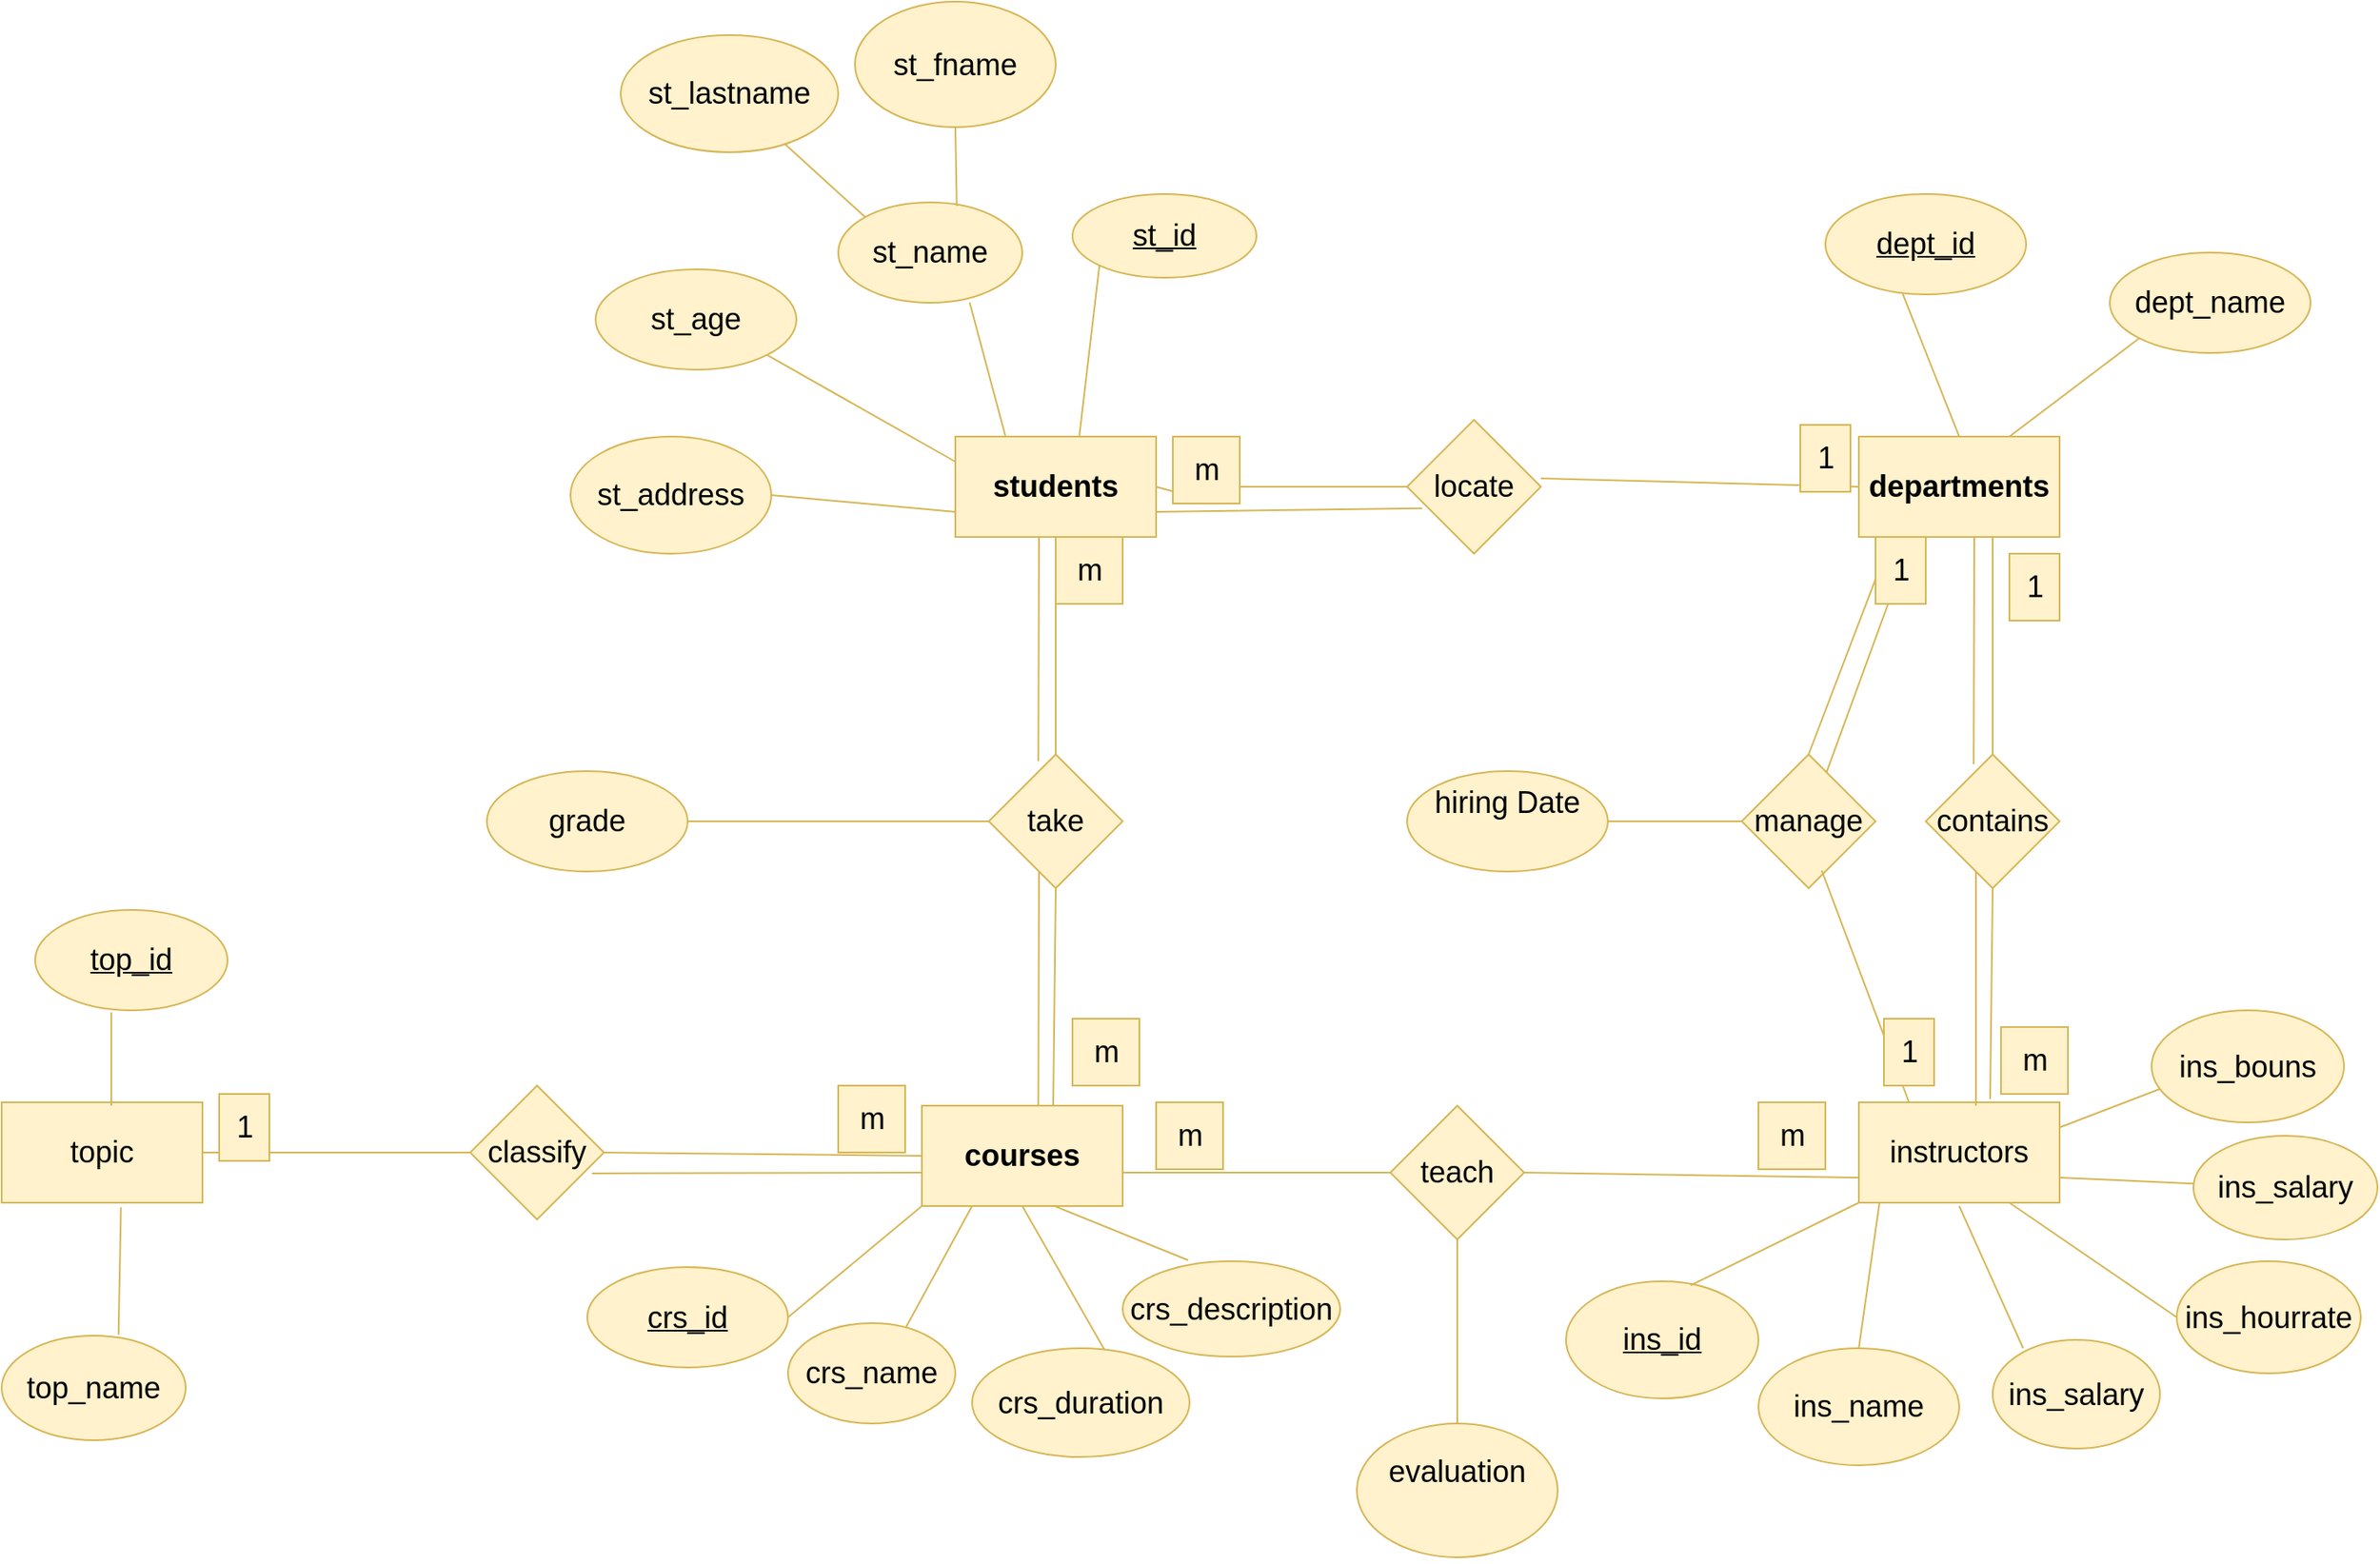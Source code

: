 <mxfile version="21.6.6" type="device">
  <diagram name="Page-1" id="f0Zp_-EydIwDWi3Y2i1f">
    <mxGraphModel dx="2290" dy="1889" grid="1" gridSize="10" guides="1" tooltips="1" connect="1" arrows="1" fold="1" page="1" pageScale="1" pageWidth="850" pageHeight="1100" math="0" shadow="0">
      <root>
        <mxCell id="0" />
        <mxCell id="1" parent="0" />
        <mxCell id="eWxijm7cbxG42qx3YV4Q-1" value="&lt;font style=&quot;font-size: 18px;&quot;&gt;&lt;b style=&quot;font-size: 18px;&quot;&gt;students&lt;/b&gt;&lt;/font&gt;" style="rounded=0;whiteSpace=wrap;html=1;fontSize=18;fillColor=#fff2cc;strokeColor=#d6b656;" vertex="1" parent="1">
          <mxGeometry x="60" y="120" width="120" height="60" as="geometry" />
        </mxCell>
        <mxCell id="eWxijm7cbxG42qx3YV4Q-2" value="&lt;font style=&quot;font-size: 18px;&quot;&gt;&lt;b style=&quot;font-size: 18px;&quot;&gt;departments&lt;/b&gt;&lt;/font&gt;" style="rounded=0;whiteSpace=wrap;html=1;fontSize=18;fillColor=#fff2cc;strokeColor=#d6b656;" vertex="1" parent="1">
          <mxGeometry x="600" y="120" width="120" height="60" as="geometry" />
        </mxCell>
        <mxCell id="eWxijm7cbxG42qx3YV4Q-3" value="st_address" style="ellipse;whiteSpace=wrap;html=1;fontSize=18;fillColor=#fff2cc;strokeColor=#d6b656;" vertex="1" parent="1">
          <mxGeometry x="-170" y="120" width="120" height="70" as="geometry" />
        </mxCell>
        <mxCell id="eWxijm7cbxG42qx3YV4Q-4" value="st_age" style="ellipse;whiteSpace=wrap;html=1;fontSize=18;fillColor=#fff2cc;strokeColor=#d6b656;" vertex="1" parent="1">
          <mxGeometry x="-155" y="20" width="120" height="60" as="geometry" />
        </mxCell>
        <mxCell id="eWxijm7cbxG42qx3YV4Q-5" value="st_fname" style="ellipse;whiteSpace=wrap;html=1;fontSize=18;fillColor=#fff2cc;strokeColor=#d6b656;" vertex="1" parent="1">
          <mxGeometry y="-140" width="120" height="75" as="geometry" />
        </mxCell>
        <mxCell id="eWxijm7cbxG42qx3YV4Q-6" value="st_lastname" style="ellipse;whiteSpace=wrap;html=1;fontSize=18;fillColor=#fff2cc;strokeColor=#d6b656;" vertex="1" parent="1">
          <mxGeometry x="-140" y="-120" width="130" height="70" as="geometry" />
        </mxCell>
        <mxCell id="eWxijm7cbxG42qx3YV4Q-7" value="st_name" style="ellipse;whiteSpace=wrap;html=1;fontSize=18;fillColor=#fff2cc;strokeColor=#d6b656;" vertex="1" parent="1">
          <mxGeometry x="-10" y="-20" width="110" height="60" as="geometry" />
        </mxCell>
        <mxCell id="eWxijm7cbxG42qx3YV4Q-8" value="&lt;u style=&quot;font-size: 18px;&quot;&gt;st_id&lt;/u&gt;" style="ellipse;whiteSpace=wrap;html=1;fontSize=18;fillColor=#fff2cc;strokeColor=#d6b656;" vertex="1" parent="1">
          <mxGeometry x="130" y="-25" width="110" height="50" as="geometry" />
        </mxCell>
        <mxCell id="eWxijm7cbxG42qx3YV4Q-9" value="" style="endArrow=none;html=1;rounded=0;exitX=1;exitY=0.5;exitDx=0;exitDy=0;entryX=0;entryY=0.75;entryDx=0;entryDy=0;fontSize=18;fillColor=#fff2cc;strokeColor=#d6b656;" edge="1" parent="1" source="eWxijm7cbxG42qx3YV4Q-3" target="eWxijm7cbxG42qx3YV4Q-1">
          <mxGeometry width="50" height="50" relative="1" as="geometry">
            <mxPoint x="10" y="190" as="sourcePoint" />
            <mxPoint x="60" y="140" as="targetPoint" />
          </mxGeometry>
        </mxCell>
        <mxCell id="eWxijm7cbxG42qx3YV4Q-10" value="" style="endArrow=none;html=1;rounded=0;exitX=1;exitY=1;exitDx=0;exitDy=0;entryX=0;entryY=0.25;entryDx=0;entryDy=0;fontSize=18;fillColor=#fff2cc;strokeColor=#d6b656;" edge="1" parent="1" source="eWxijm7cbxG42qx3YV4Q-4" target="eWxijm7cbxG42qx3YV4Q-1">
          <mxGeometry width="50" height="50" relative="1" as="geometry">
            <mxPoint x="-10" y="195" as="sourcePoint" />
            <mxPoint x="70" y="175" as="targetPoint" />
          </mxGeometry>
        </mxCell>
        <mxCell id="eWxijm7cbxG42qx3YV4Q-11" value="" style="endArrow=none;html=1;rounded=0;entryX=0;entryY=0;entryDx=0;entryDy=0;fontSize=18;fillColor=#fff2cc;strokeColor=#d6b656;" edge="1" parent="1" source="eWxijm7cbxG42qx3YV4Q-6" target="eWxijm7cbxG42qx3YV4Q-7">
          <mxGeometry width="50" height="50" relative="1" as="geometry">
            <mxPoint y="205" as="sourcePoint" />
            <mxPoint x="6" y="29" as="targetPoint" />
          </mxGeometry>
        </mxCell>
        <mxCell id="eWxijm7cbxG42qx3YV4Q-12" value="" style="endArrow=none;html=1;rounded=0;entryX=0.5;entryY=1;entryDx=0;entryDy=0;exitX=0.644;exitY=0.035;exitDx=0;exitDy=0;exitPerimeter=0;fontSize=18;fillColor=#fff2cc;strokeColor=#d6b656;" edge="1" parent="1" source="eWxijm7cbxG42qx3YV4Q-7" target="eWxijm7cbxG42qx3YV4Q-5">
          <mxGeometry width="50" height="50" relative="1" as="geometry">
            <mxPoint x="60" y="40" as="sourcePoint" />
            <mxPoint x="110" y="-10" as="targetPoint" />
          </mxGeometry>
        </mxCell>
        <mxCell id="eWxijm7cbxG42qx3YV4Q-13" value="" style="endArrow=none;html=1;rounded=0;exitX=0.25;exitY=0;exitDx=0;exitDy=0;entryX=0.714;entryY=0.995;entryDx=0;entryDy=0;entryPerimeter=0;fontSize=18;fillColor=#fff2cc;strokeColor=#d6b656;" edge="1" parent="1" source="eWxijm7cbxG42qx3YV4Q-1" target="eWxijm7cbxG42qx3YV4Q-7">
          <mxGeometry width="50" height="50" relative="1" as="geometry">
            <mxPoint x="20" y="130" as="sourcePoint" />
            <mxPoint x="70" y="80" as="targetPoint" />
          </mxGeometry>
        </mxCell>
        <mxCell id="eWxijm7cbxG42qx3YV4Q-14" value="" style="endArrow=none;html=1;rounded=0;exitX=0.617;exitY=0.004;exitDx=0;exitDy=0;exitPerimeter=0;entryX=0;entryY=1;entryDx=0;entryDy=0;fontSize=18;fillColor=#fff2cc;strokeColor=#d6b656;" edge="1" parent="1" source="eWxijm7cbxG42qx3YV4Q-1" target="eWxijm7cbxG42qx3YV4Q-8">
          <mxGeometry width="50" height="50" relative="1" as="geometry">
            <mxPoint x="140" y="110" as="sourcePoint" />
            <mxPoint x="190" y="60" as="targetPoint" />
          </mxGeometry>
        </mxCell>
        <mxCell id="eWxijm7cbxG42qx3YV4Q-15" value="&lt;u style=&quot;font-size: 18px;&quot;&gt;dept_id&lt;/u&gt;" style="ellipse;whiteSpace=wrap;html=1;fontSize=18;fillColor=#fff2cc;strokeColor=#d6b656;" vertex="1" parent="1">
          <mxGeometry x="580" y="-25" width="120" height="60" as="geometry" />
        </mxCell>
        <mxCell id="eWxijm7cbxG42qx3YV4Q-16" value="dept_name" style="ellipse;whiteSpace=wrap;html=1;fontSize=18;fillColor=#fff2cc;strokeColor=#d6b656;" vertex="1" parent="1">
          <mxGeometry x="750" y="10" width="120" height="60" as="geometry" />
        </mxCell>
        <mxCell id="eWxijm7cbxG42qx3YV4Q-17" value="" style="endArrow=none;html=1;rounded=0;exitX=0.5;exitY=0;exitDx=0;exitDy=0;entryX=0.385;entryY=0.992;entryDx=0;entryDy=0;entryPerimeter=0;fontSize=18;fillColor=#fff2cc;strokeColor=#d6b656;" edge="1" parent="1" source="eWxijm7cbxG42qx3YV4Q-2" target="eWxijm7cbxG42qx3YV4Q-15">
          <mxGeometry width="50" height="50" relative="1" as="geometry">
            <mxPoint x="570" y="80" as="sourcePoint" />
            <mxPoint x="620" y="30" as="targetPoint" />
          </mxGeometry>
        </mxCell>
        <mxCell id="eWxijm7cbxG42qx3YV4Q-18" value="" style="endArrow=none;html=1;rounded=0;entryX=0;entryY=1;entryDx=0;entryDy=0;exitX=0.75;exitY=0;exitDx=0;exitDy=0;fontSize=18;fillColor=#fff2cc;strokeColor=#d6b656;" edge="1" parent="1" source="eWxijm7cbxG42qx3YV4Q-2" target="eWxijm7cbxG42qx3YV4Q-16">
          <mxGeometry width="50" height="50" relative="1" as="geometry">
            <mxPoint x="710" y="120" as="sourcePoint" />
            <mxPoint x="760" y="70" as="targetPoint" />
          </mxGeometry>
        </mxCell>
        <mxCell id="eWxijm7cbxG42qx3YV4Q-19" value="&lt;font style=&quot;font-size: 18px;&quot;&gt;&lt;b style=&quot;font-size: 18px;&quot;&gt;courses&lt;/b&gt;&lt;/font&gt;" style="rounded=0;whiteSpace=wrap;html=1;fontSize=18;fillColor=#fff2cc;strokeColor=#d6b656;" vertex="1" parent="1">
          <mxGeometry x="40" y="520" width="120" height="60" as="geometry" />
        </mxCell>
        <mxCell id="eWxijm7cbxG42qx3YV4Q-20" value="&lt;u style=&quot;font-size: 18px;&quot;&gt;crs_id&lt;/u&gt;" style="ellipse;whiteSpace=wrap;html=1;fontSize=18;fillColor=#fff2cc;strokeColor=#d6b656;" vertex="1" parent="1">
          <mxGeometry x="-160" y="616.5" width="120" height="60" as="geometry" />
        </mxCell>
        <mxCell id="eWxijm7cbxG42qx3YV4Q-21" value="crs_name" style="ellipse;whiteSpace=wrap;html=1;fontSize=18;fillColor=#fff2cc;strokeColor=#d6b656;" vertex="1" parent="1">
          <mxGeometry x="-40" y="650" width="100" height="60" as="geometry" />
        </mxCell>
        <mxCell id="eWxijm7cbxG42qx3YV4Q-22" value="crs_duration" style="ellipse;whiteSpace=wrap;html=1;fontSize=18;fillColor=#fff2cc;strokeColor=#d6b656;" vertex="1" parent="1">
          <mxGeometry x="70" y="665" width="130" height="65" as="geometry" />
        </mxCell>
        <mxCell id="eWxijm7cbxG42qx3YV4Q-23" value="crs_description" style="ellipse;whiteSpace=wrap;html=1;fontSize=18;fillColor=#fff2cc;strokeColor=#d6b656;" vertex="1" parent="1">
          <mxGeometry x="160" y="613" width="130" height="57" as="geometry" />
        </mxCell>
        <mxCell id="eWxijm7cbxG42qx3YV4Q-24" value="" style="endArrow=none;html=1;rounded=0;exitX=1;exitY=0.5;exitDx=0;exitDy=0;entryX=0;entryY=1;entryDx=0;entryDy=0;fontSize=18;fillColor=#fff2cc;strokeColor=#d6b656;" edge="1" parent="1" source="eWxijm7cbxG42qx3YV4Q-20" target="eWxijm7cbxG42qx3YV4Q-19">
          <mxGeometry width="50" height="50" relative="1" as="geometry">
            <mxPoint y="590" as="sourcePoint" />
            <mxPoint x="50" y="540" as="targetPoint" />
          </mxGeometry>
        </mxCell>
        <mxCell id="eWxijm7cbxG42qx3YV4Q-25" value="" style="endArrow=none;html=1;rounded=0;entryX=0.25;entryY=1;entryDx=0;entryDy=0;exitX=0.702;exitY=0.05;exitDx=0;exitDy=0;exitPerimeter=0;fontSize=18;fillColor=#fff2cc;strokeColor=#d6b656;" edge="1" parent="1" source="eWxijm7cbxG42qx3YV4Q-21" target="eWxijm7cbxG42qx3YV4Q-19">
          <mxGeometry width="50" height="50" relative="1" as="geometry">
            <mxPoint x="-50" y="640" as="sourcePoint" />
            <mxPoint y="590" as="targetPoint" />
          </mxGeometry>
        </mxCell>
        <mxCell id="eWxijm7cbxG42qx3YV4Q-26" value="" style="endArrow=none;html=1;rounded=0;entryX=0.5;entryY=1;entryDx=0;entryDy=0;exitX=0.608;exitY=0.012;exitDx=0;exitDy=0;exitPerimeter=0;fontSize=18;fillColor=#fff2cc;strokeColor=#d6b656;" edge="1" parent="1" source="eWxijm7cbxG42qx3YV4Q-22" target="eWxijm7cbxG42qx3YV4Q-19">
          <mxGeometry width="50" height="50" relative="1" as="geometry">
            <mxPoint x="50" y="680" as="sourcePoint" />
            <mxPoint x="100" y="630" as="targetPoint" />
          </mxGeometry>
        </mxCell>
        <mxCell id="eWxijm7cbxG42qx3YV4Q-27" value="" style="endArrow=none;html=1;rounded=0;exitX=0.301;exitY=-0.011;exitDx=0;exitDy=0;exitPerimeter=0;entryX=0.654;entryY=0.995;entryDx=0;entryDy=0;entryPerimeter=0;fontSize=18;fillColor=#fff2cc;strokeColor=#d6b656;" edge="1" parent="1" source="eWxijm7cbxG42qx3YV4Q-23" target="eWxijm7cbxG42qx3YV4Q-19">
          <mxGeometry width="50" height="50" relative="1" as="geometry">
            <mxPoint x="80" y="630" as="sourcePoint" />
            <mxPoint x="130" y="580" as="targetPoint" />
          </mxGeometry>
        </mxCell>
        <mxCell id="eWxijm7cbxG42qx3YV4Q-28" value="take" style="rhombus;whiteSpace=wrap;html=1;fontSize=18;fillColor=#fff2cc;strokeColor=#d6b656;" vertex="1" parent="1">
          <mxGeometry x="80" y="310" width="80" height="80" as="geometry" />
        </mxCell>
        <mxCell id="eWxijm7cbxG42qx3YV4Q-29" value="" style="endArrow=none;html=1;rounded=0;exitX=0.5;exitY=0;exitDx=0;exitDy=0;fontSize=18;fillColor=#fff2cc;strokeColor=#d6b656;" edge="1" parent="1" source="eWxijm7cbxG42qx3YV4Q-28">
          <mxGeometry width="50" height="50" relative="1" as="geometry">
            <mxPoint x="70" y="230" as="sourcePoint" />
            <mxPoint x="120" y="180" as="targetPoint" />
          </mxGeometry>
        </mxCell>
        <mxCell id="eWxijm7cbxG42qx3YV4Q-30" value="" style="endArrow=none;html=1;rounded=0;exitX=0.654;exitY=0.009;exitDx=0;exitDy=0;exitPerimeter=0;entryX=0.5;entryY=1;entryDx=0;entryDy=0;fontSize=18;fillColor=#fff2cc;strokeColor=#d6b656;" edge="1" parent="1" source="eWxijm7cbxG42qx3YV4Q-19" target="eWxijm7cbxG42qx3YV4Q-28">
          <mxGeometry width="50" height="50" relative="1" as="geometry">
            <mxPoint x="60" y="440" as="sourcePoint" />
            <mxPoint x="110" y="390" as="targetPoint" />
          </mxGeometry>
        </mxCell>
        <mxCell id="eWxijm7cbxG42qx3YV4Q-31" value="m" style="text;html=1;align=center;verticalAlign=middle;resizable=0;points=[];autosize=1;strokeColor=#d6b656;fillColor=#fff2cc;fontSize=18;" vertex="1" parent="1">
          <mxGeometry x="130" y="468" width="40" height="40" as="geometry" />
        </mxCell>
        <mxCell id="eWxijm7cbxG42qx3YV4Q-32" value="m" style="text;html=1;align=center;verticalAlign=middle;resizable=0;points=[];autosize=1;strokeColor=#d6b656;fillColor=#fff2cc;fontSize=18;" vertex="1" parent="1">
          <mxGeometry x="120" y="180" width="40" height="40" as="geometry" />
        </mxCell>
        <mxCell id="eWxijm7cbxG42qx3YV4Q-33" value="grade" style="ellipse;whiteSpace=wrap;html=1;fontSize=18;fillColor=#fff2cc;strokeColor=#d6b656;" vertex="1" parent="1">
          <mxGeometry x="-220" y="320" width="120" height="60" as="geometry" />
        </mxCell>
        <mxCell id="eWxijm7cbxG42qx3YV4Q-34" value="" style="endArrow=none;html=1;rounded=0;entryX=0;entryY=0.5;entryDx=0;entryDy=0;exitX=1;exitY=0.5;exitDx=0;exitDy=0;fontSize=18;fillColor=#fff2cc;strokeColor=#d6b656;" edge="1" parent="1" source="eWxijm7cbxG42qx3YV4Q-33" target="eWxijm7cbxG42qx3YV4Q-28">
          <mxGeometry width="50" height="50" relative="1" as="geometry">
            <mxPoint x="-100" y="360" as="sourcePoint" />
            <mxPoint x="-50" y="310" as="targetPoint" />
          </mxGeometry>
        </mxCell>
        <mxCell id="eWxijm7cbxG42qx3YV4Q-35" value="instructors" style="rounded=0;whiteSpace=wrap;html=1;fontSize=18;fillColor=#fff2cc;strokeColor=#d6b656;" vertex="1" parent="1">
          <mxGeometry x="600" y="518" width="120" height="60" as="geometry" />
        </mxCell>
        <mxCell id="eWxijm7cbxG42qx3YV4Q-36" value="&lt;u style=&quot;font-size: 18px;&quot;&gt;ins_id&lt;/u&gt;" style="ellipse;whiteSpace=wrap;html=1;fontSize=18;fillColor=#fff2cc;strokeColor=#d6b656;" vertex="1" parent="1">
          <mxGeometry x="425" y="625" width="115" height="70" as="geometry" />
        </mxCell>
        <mxCell id="eWxijm7cbxG42qx3YV4Q-37" value="ins_name" style="ellipse;whiteSpace=wrap;html=1;fontSize=18;fillColor=#fff2cc;strokeColor=#d6b656;" vertex="1" parent="1">
          <mxGeometry x="540" y="665" width="120" height="70" as="geometry" />
        </mxCell>
        <mxCell id="eWxijm7cbxG42qx3YV4Q-38" value="ins_salary" style="ellipse;whiteSpace=wrap;html=1;fontSize=18;fillColor=#fff2cc;strokeColor=#d6b656;" vertex="1" parent="1">
          <mxGeometry x="800" y="538" width="110" height="62" as="geometry" />
        </mxCell>
        <mxCell id="eWxijm7cbxG42qx3YV4Q-39" value="ins_bouns" style="ellipse;whiteSpace=wrap;html=1;fontSize=18;fillColor=#fff2cc;strokeColor=#d6b656;" vertex="1" parent="1">
          <mxGeometry x="775" y="463" width="115" height="67" as="geometry" />
        </mxCell>
        <mxCell id="eWxijm7cbxG42qx3YV4Q-40" value="ins_hourrate" style="ellipse;whiteSpace=wrap;html=1;fontSize=18;fillColor=#fff2cc;strokeColor=#d6b656;" vertex="1" parent="1">
          <mxGeometry x="790" y="613" width="110" height="67" as="geometry" />
        </mxCell>
        <mxCell id="eWxijm7cbxG42qx3YV4Q-41" value="ins_salary" style="ellipse;whiteSpace=wrap;html=1;fontSize=18;fillColor=#fff2cc;strokeColor=#d6b656;" vertex="1" parent="1">
          <mxGeometry x="680" y="660" width="100" height="65" as="geometry" />
        </mxCell>
        <mxCell id="eWxijm7cbxG42qx3YV4Q-43" value="" style="endArrow=none;html=1;rounded=0;exitX=0.647;exitY=0.035;exitDx=0;exitDy=0;exitPerimeter=0;entryX=0;entryY=1;entryDx=0;entryDy=0;fontSize=18;fillColor=#fff2cc;strokeColor=#d6b656;" edge="1" parent="1" source="eWxijm7cbxG42qx3YV4Q-36" target="eWxijm7cbxG42qx3YV4Q-35">
          <mxGeometry width="50" height="50" relative="1" as="geometry">
            <mxPoint x="550" y="610" as="sourcePoint" />
            <mxPoint x="600" y="560" as="targetPoint" />
          </mxGeometry>
        </mxCell>
        <mxCell id="eWxijm7cbxG42qx3YV4Q-44" value="" style="endArrow=none;html=1;rounded=0;entryX=0.103;entryY=0.998;entryDx=0;entryDy=0;entryPerimeter=0;exitX=0.5;exitY=0;exitDx=0;exitDy=0;fontSize=18;fillColor=#fff2cc;strokeColor=#d6b656;" edge="1" parent="1" source="eWxijm7cbxG42qx3YV4Q-37" target="eWxijm7cbxG42qx3YV4Q-35">
          <mxGeometry width="50" height="50" relative="1" as="geometry">
            <mxPoint x="600" y="660" as="sourcePoint" />
            <mxPoint x="650" y="620" as="targetPoint" />
          </mxGeometry>
        </mxCell>
        <mxCell id="eWxijm7cbxG42qx3YV4Q-45" value="" style="endArrow=none;html=1;rounded=0;exitX=0.182;exitY=0.077;exitDx=0;exitDy=0;exitPerimeter=0;fontSize=18;fillColor=#fff2cc;strokeColor=#d6b656;" edge="1" parent="1" source="eWxijm7cbxG42qx3YV4Q-41">
          <mxGeometry width="50" height="50" relative="1" as="geometry">
            <mxPoint x="610" y="630" as="sourcePoint" />
            <mxPoint x="660" y="580" as="targetPoint" />
          </mxGeometry>
        </mxCell>
        <mxCell id="eWxijm7cbxG42qx3YV4Q-46" value="" style="endArrow=none;html=1;rounded=0;exitX=0;exitY=0.5;exitDx=0;exitDy=0;entryX=0.75;entryY=1;entryDx=0;entryDy=0;fontSize=18;fillColor=#fff2cc;strokeColor=#d6b656;" edge="1" parent="1" source="eWxijm7cbxG42qx3YV4Q-40" target="eWxijm7cbxG42qx3YV4Q-35">
          <mxGeometry width="50" height="50" relative="1" as="geometry">
            <mxPoint x="660" y="630" as="sourcePoint" />
            <mxPoint x="710" y="580" as="targetPoint" />
          </mxGeometry>
        </mxCell>
        <mxCell id="eWxijm7cbxG42qx3YV4Q-47" value="" style="endArrow=none;html=1;rounded=0;exitX=1;exitY=0.25;exitDx=0;exitDy=0;fontSize=18;fillColor=#fff2cc;strokeColor=#d6b656;" edge="1" parent="1" source="eWxijm7cbxG42qx3YV4Q-35">
          <mxGeometry width="50" height="50" relative="1" as="geometry">
            <mxPoint x="730" y="560" as="sourcePoint" />
            <mxPoint x="780" y="510" as="targetPoint" />
          </mxGeometry>
        </mxCell>
        <mxCell id="eWxijm7cbxG42qx3YV4Q-48" value="" style="endArrow=none;html=1;rounded=0;entryX=1;entryY=0.75;entryDx=0;entryDy=0;fontSize=18;fillColor=#fff2cc;strokeColor=#d6b656;" edge="1" parent="1" source="eWxijm7cbxG42qx3YV4Q-38" target="eWxijm7cbxG42qx3YV4Q-35">
          <mxGeometry width="50" height="50" relative="1" as="geometry">
            <mxPoint x="739.289" y="619" as="sourcePoint" />
            <mxPoint x="739.289" y="569" as="targetPoint" />
          </mxGeometry>
        </mxCell>
        <mxCell id="eWxijm7cbxG42qx3YV4Q-49" value="" style="endArrow=none;html=1;rounded=0;exitX=0.5;exitY=0;exitDx=0;exitDy=0;fontSize=18;fillColor=#fff2cc;strokeColor=#d6b656;" edge="1" parent="1" source="eWxijm7cbxG42qx3YV4Q-50">
          <mxGeometry width="50" height="50" relative="1" as="geometry">
            <mxPoint x="673" y="310" as="sourcePoint" />
            <mxPoint x="680" y="180" as="targetPoint" />
          </mxGeometry>
        </mxCell>
        <mxCell id="eWxijm7cbxG42qx3YV4Q-50" value="contains" style="rhombus;whiteSpace=wrap;html=1;fontSize=18;fillColor=#fff2cc;strokeColor=#d6b656;" vertex="1" parent="1">
          <mxGeometry x="640" y="310" width="80" height="80" as="geometry" />
        </mxCell>
        <mxCell id="eWxijm7cbxG42qx3YV4Q-51" value="" style="endArrow=none;html=1;rounded=0;exitX=0.654;exitY=-0.033;exitDx=0;exitDy=0;entryX=0.5;entryY=1;entryDx=0;entryDy=0;exitPerimeter=0;fontSize=18;fillColor=#fff2cc;strokeColor=#d6b656;" edge="1" parent="1" source="eWxijm7cbxG42qx3YV4Q-35" target="eWxijm7cbxG42qx3YV4Q-50">
          <mxGeometry width="50" height="50" relative="1" as="geometry">
            <mxPoint x="640" y="440" as="sourcePoint" />
            <mxPoint x="690" y="390" as="targetPoint" />
          </mxGeometry>
        </mxCell>
        <mxCell id="eWxijm7cbxG42qx3YV4Q-52" value="m" style="text;html=1;align=center;verticalAlign=middle;resizable=0;points=[];autosize=1;strokeColor=#d6b656;fillColor=#fff2cc;fontSize=18;" vertex="1" parent="1">
          <mxGeometry x="685" y="473" width="40" height="40" as="geometry" />
        </mxCell>
        <mxCell id="eWxijm7cbxG42qx3YV4Q-53" value="1" style="text;html=1;align=center;verticalAlign=middle;resizable=0;points=[];autosize=1;strokeColor=#d6b656;fillColor=#fff2cc;fontSize=18;" vertex="1" parent="1">
          <mxGeometry x="690" y="190" width="30" height="40" as="geometry" />
        </mxCell>
        <mxCell id="eWxijm7cbxG42qx3YV4Q-54" value="teach" style="rhombus;whiteSpace=wrap;html=1;fontSize=18;fillColor=#fff2cc;strokeColor=#d6b656;" vertex="1" parent="1">
          <mxGeometry x="320" y="520" width="80" height="80" as="geometry" />
        </mxCell>
        <mxCell id="eWxijm7cbxG42qx3YV4Q-55" value="" style="endArrow=none;html=1;rounded=0;entryX=0;entryY=0.5;entryDx=0;entryDy=0;fontSize=18;fillColor=#fff2cc;strokeColor=#d6b656;" edge="1" parent="1" target="eWxijm7cbxG42qx3YV4Q-54">
          <mxGeometry width="50" height="50" relative="1" as="geometry">
            <mxPoint x="160" y="560" as="sourcePoint" />
            <mxPoint x="210" y="510" as="targetPoint" />
          </mxGeometry>
        </mxCell>
        <mxCell id="eWxijm7cbxG42qx3YV4Q-57" value="" style="endArrow=none;html=1;rounded=0;exitX=1;exitY=0.5;exitDx=0;exitDy=0;entryX=0;entryY=0.75;entryDx=0;entryDy=0;fontSize=18;fillColor=#fff2cc;strokeColor=#d6b656;" edge="1" parent="1" source="eWxijm7cbxG42qx3YV4Q-54" target="eWxijm7cbxG42qx3YV4Q-35">
          <mxGeometry width="50" height="50" relative="1" as="geometry">
            <mxPoint x="420" y="550" as="sourcePoint" />
            <mxPoint x="470" y="500" as="targetPoint" />
          </mxGeometry>
        </mxCell>
        <mxCell id="eWxijm7cbxG42qx3YV4Q-58" value="m" style="text;html=1;align=center;verticalAlign=middle;resizable=0;points=[];autosize=1;strokeColor=#d6b656;fillColor=#fff2cc;fontSize=18;" vertex="1" parent="1">
          <mxGeometry x="180" y="518" width="40" height="40" as="geometry" />
        </mxCell>
        <mxCell id="eWxijm7cbxG42qx3YV4Q-59" value="m" style="text;html=1;align=center;verticalAlign=middle;resizable=0;points=[];autosize=1;strokeColor=#d6b656;fillColor=#fff2cc;fontSize=18;direction=south;" vertex="1" parent="1">
          <mxGeometry x="540" y="518" width="40" height="40" as="geometry" />
        </mxCell>
        <mxCell id="eWxijm7cbxG42qx3YV4Q-60" value="" style="endArrow=none;html=1;rounded=0;exitX=0.5;exitY=0;exitDx=0;exitDy=0;entryX=0.5;entryY=1;entryDx=0;entryDy=0;fontSize=18;fillColor=#fff2cc;strokeColor=#d6b656;" edge="1" parent="1" source="eWxijm7cbxG42qx3YV4Q-61" target="eWxijm7cbxG42qx3YV4Q-54">
          <mxGeometry width="50" height="50" relative="1" as="geometry">
            <mxPoint x="320" y="650" as="sourcePoint" />
            <mxPoint x="370" y="600" as="targetPoint" />
          </mxGeometry>
        </mxCell>
        <mxCell id="eWxijm7cbxG42qx3YV4Q-61" value="&#xa;&lt;b id=&quot;docs-internal-guid-f53498e3-7fff-ae79-9f51-f4895790f81a&quot; style=&quot;font-weight: normal; font-size: 18px;&quot;&gt;&lt;span style=&quot;font-size: 18px; font-family: Arial, sans-serif; color: rgb(0, 0, 0); background-color: transparent; font-weight: 400; font-style: normal; font-variant: normal; text-decoration: none; vertical-align: baseline;&quot;&gt;evaluation&lt;/span&gt;&lt;/b&gt;&#xa;&#xa;" style="ellipse;whiteSpace=wrap;html=1;fontSize=18;fillColor=#fff2cc;strokeColor=#d6b656;" vertex="1" parent="1">
          <mxGeometry x="300" y="710" width="120" height="80" as="geometry" />
        </mxCell>
        <mxCell id="eWxijm7cbxG42qx3YV4Q-62" value="classify" style="rhombus;whiteSpace=wrap;html=1;fontSize=18;fillColor=#fff2cc;strokeColor=#d6b656;" vertex="1" parent="1">
          <mxGeometry x="-230" y="508" width="80" height="80" as="geometry" />
        </mxCell>
        <mxCell id="eWxijm7cbxG42qx3YV4Q-63" value="topic" style="rounded=0;whiteSpace=wrap;html=1;fontSize=18;fillColor=#fff2cc;strokeColor=#d6b656;" vertex="1" parent="1">
          <mxGeometry x="-510" y="518" width="120" height="60" as="geometry" />
        </mxCell>
        <mxCell id="eWxijm7cbxG42qx3YV4Q-64" value="" style="endArrow=none;html=1;rounded=0;exitX=1;exitY=0.5;exitDx=0;exitDy=0;entryX=0;entryY=0.5;entryDx=0;entryDy=0;fontSize=18;fillColor=#fff2cc;strokeColor=#d6b656;" edge="1" parent="1" source="eWxijm7cbxG42qx3YV4Q-62" target="eWxijm7cbxG42qx3YV4Q-19">
          <mxGeometry width="50" height="50" relative="1" as="geometry">
            <mxPoint x="80" y="520" as="sourcePoint" />
            <mxPoint x="130" y="470" as="targetPoint" />
          </mxGeometry>
        </mxCell>
        <mxCell id="eWxijm7cbxG42qx3YV4Q-65" value="" style="endArrow=none;html=1;rounded=0;exitX=1;exitY=0.5;exitDx=0;exitDy=0;entryX=0;entryY=0.5;entryDx=0;entryDy=0;fontSize=18;fillColor=#fff2cc;strokeColor=#d6b656;" edge="1" parent="1" source="eWxijm7cbxG42qx3YV4Q-63" target="eWxijm7cbxG42qx3YV4Q-62">
          <mxGeometry width="50" height="50" relative="1" as="geometry">
            <mxPoint x="80" y="520" as="sourcePoint" />
            <mxPoint x="130" y="470" as="targetPoint" />
          </mxGeometry>
        </mxCell>
        <mxCell id="eWxijm7cbxG42qx3YV4Q-66" value="&lt;u style=&quot;font-size: 18px;&quot;&gt;top_id&lt;/u&gt;" style="ellipse;whiteSpace=wrap;html=1;fontSize=18;fillColor=#fff2cc;strokeColor=#d6b656;" vertex="1" parent="1">
          <mxGeometry x="-490" y="403" width="115" height="60" as="geometry" />
        </mxCell>
        <mxCell id="eWxijm7cbxG42qx3YV4Q-67" value="top_name" style="ellipse;whiteSpace=wrap;html=1;fontSize=18;fillColor=#fff2cc;strokeColor=#d6b656;" vertex="1" parent="1">
          <mxGeometry x="-510" y="657.5" width="110" height="62.5" as="geometry" />
        </mxCell>
        <mxCell id="eWxijm7cbxG42qx3YV4Q-68" value="" style="endArrow=none;html=1;rounded=0;entryX=0.396;entryY=1.021;entryDx=0;entryDy=0;entryPerimeter=0;exitX=0.546;exitY=0.033;exitDx=0;exitDy=0;exitPerimeter=0;fontSize=18;fillColor=#fff2cc;strokeColor=#d6b656;" edge="1" parent="1" source="eWxijm7cbxG42qx3YV4Q-63" target="eWxijm7cbxG42qx3YV4Q-66">
          <mxGeometry width="50" height="50" relative="1" as="geometry">
            <mxPoint x="-444" y="510" as="sourcePoint" />
            <mxPoint x="-450" y="450" as="targetPoint" />
          </mxGeometry>
        </mxCell>
        <mxCell id="eWxijm7cbxG42qx3YV4Q-70" value="" style="endArrow=none;html=1;rounded=0;exitX=0.635;exitY=-0.009;exitDx=0;exitDy=0;exitPerimeter=0;entryX=0.594;entryY=1.046;entryDx=0;entryDy=0;entryPerimeter=0;fontSize=18;fillColor=#fff2cc;strokeColor=#d6b656;" edge="1" parent="1" source="eWxijm7cbxG42qx3YV4Q-67" target="eWxijm7cbxG42qx3YV4Q-63">
          <mxGeometry width="50" height="50" relative="1" as="geometry">
            <mxPoint x="-440" y="528" as="sourcePoint" />
            <mxPoint x="-440" y="580" as="targetPoint" />
          </mxGeometry>
        </mxCell>
        <mxCell id="eWxijm7cbxG42qx3YV4Q-73" value="1" style="text;html=1;align=center;verticalAlign=middle;resizable=0;points=[];autosize=1;strokeColor=#d6b656;fillColor=#fff2cc;fontSize=18;" vertex="1" parent="1">
          <mxGeometry x="-380" y="513" width="30" height="40" as="geometry" />
        </mxCell>
        <mxCell id="eWxijm7cbxG42qx3YV4Q-74" value="m" style="text;html=1;align=center;verticalAlign=middle;resizable=0;points=[];autosize=1;strokeColor=#d6b656;fillColor=#fff2cc;fontSize=18;" vertex="1" parent="1">
          <mxGeometry x="-10" y="508" width="40" height="40" as="geometry" />
        </mxCell>
        <mxCell id="eWxijm7cbxG42qx3YV4Q-75" value="manage" style="rhombus;whiteSpace=wrap;html=1;fontSize=18;fillColor=#fff2cc;strokeColor=#d6b656;" vertex="1" parent="1">
          <mxGeometry x="530" y="310" width="80" height="80" as="geometry" />
        </mxCell>
        <mxCell id="eWxijm7cbxG42qx3YV4Q-76" value="" style="endArrow=none;html=1;rounded=0;entryX=0.151;entryY=1.065;entryDx=0;entryDy=0;entryPerimeter=0;exitX=0.5;exitY=0;exitDx=0;exitDy=0;fontSize=18;fillColor=#fff2cc;strokeColor=#d6b656;" edge="1" parent="1" source="eWxijm7cbxG42qx3YV4Q-75" target="eWxijm7cbxG42qx3YV4Q-2">
          <mxGeometry width="50" height="50" relative="1" as="geometry">
            <mxPoint x="570" y="260" as="sourcePoint" />
            <mxPoint x="620" y="210" as="targetPoint" />
          </mxGeometry>
        </mxCell>
        <mxCell id="eWxijm7cbxG42qx3YV4Q-77" value="" style="endArrow=none;html=1;rounded=0;entryX=0.25;entryY=1;entryDx=0;entryDy=0;fontSize=18;fillColor=#fff2cc;strokeColor=#d6b656;" edge="1" parent="1" source="eWxijm7cbxG42qx3YV4Q-80" target="eWxijm7cbxG42qx3YV4Q-2">
          <mxGeometry width="50" height="50" relative="1" as="geometry">
            <mxPoint x="510" y="450" as="sourcePoint" />
            <mxPoint x="560" y="400" as="targetPoint" />
          </mxGeometry>
        </mxCell>
        <mxCell id="eWxijm7cbxG42qx3YV4Q-78" value="" style="endArrow=none;html=1;rounded=0;entryX=0.598;entryY=0.868;entryDx=0;entryDy=0;exitX=0.25;exitY=0;exitDx=0;exitDy=0;entryPerimeter=0;fontSize=18;fillColor=#fff2cc;strokeColor=#d6b656;" edge="1" parent="1" source="eWxijm7cbxG42qx3YV4Q-35" target="eWxijm7cbxG42qx3YV4Q-75">
          <mxGeometry width="50" height="50" relative="1" as="geometry">
            <mxPoint x="630" y="510" as="sourcePoint" />
            <mxPoint x="590" y="410" as="targetPoint" />
          </mxGeometry>
        </mxCell>
        <mxCell id="eWxijm7cbxG42qx3YV4Q-79" value="1" style="text;html=1;align=center;verticalAlign=middle;resizable=0;points=[];autosize=1;strokeColor=#d6b656;fillColor=#fff2cc;fontSize=18;" vertex="1" parent="1">
          <mxGeometry x="615" y="468" width="30" height="40" as="geometry" />
        </mxCell>
        <mxCell id="eWxijm7cbxG42qx3YV4Q-81" value="&#xa;&lt;b id=&quot;docs-internal-guid-b247bb16-7fff-cc0a-15b0-750816887b6c&quot; style=&quot;font-weight: normal; font-size: 18px;&quot;&gt;&lt;span style=&quot;font-size: 18px; font-family: Arial, sans-serif; color: rgb(0, 0, 0); background-color: transparent; font-weight: 400; font-style: normal; font-variant: normal; text-decoration: none; vertical-align: baseline;&quot;&gt;hiring Date&lt;/span&gt;&lt;/b&gt;&#xa;&#xa;" style="ellipse;whiteSpace=wrap;html=1;fontSize=18;fillColor=#fff2cc;strokeColor=#d6b656;" vertex="1" parent="1">
          <mxGeometry x="330" y="320" width="120" height="60" as="geometry" />
        </mxCell>
        <mxCell id="eWxijm7cbxG42qx3YV4Q-82" value="" style="endArrow=none;html=1;rounded=0;exitX=1;exitY=0.5;exitDx=0;exitDy=0;fontSize=18;fillColor=#fff2cc;strokeColor=#d6b656;" edge="1" parent="1" source="eWxijm7cbxG42qx3YV4Q-81">
          <mxGeometry width="50" height="50" relative="1" as="geometry">
            <mxPoint x="480" y="400" as="sourcePoint" />
            <mxPoint x="530" y="350" as="targetPoint" />
          </mxGeometry>
        </mxCell>
        <mxCell id="eWxijm7cbxG42qx3YV4Q-83" value="locate" style="rhombus;whiteSpace=wrap;html=1;fontSize=18;fillColor=#fff2cc;strokeColor=#d6b656;" vertex="1" parent="1">
          <mxGeometry x="330" y="110" width="80" height="80" as="geometry" />
        </mxCell>
        <mxCell id="eWxijm7cbxG42qx3YV4Q-84" value="" style="endArrow=none;html=1;rounded=0;entryX=0;entryY=0.5;entryDx=0;entryDy=0;fontSize=18;fillColor=#fff2cc;strokeColor=#d6b656;exitX=1;exitY=0.75;exitDx=0;exitDy=0;exitPerimeter=0;" edge="1" parent="1" source="eWxijm7cbxG42qx3YV4Q-86" target="eWxijm7cbxG42qx3YV4Q-83">
          <mxGeometry width="50" height="50" relative="1" as="geometry">
            <mxPoint x="180" y="150" as="sourcePoint" />
            <mxPoint x="230" y="100" as="targetPoint" />
          </mxGeometry>
        </mxCell>
        <mxCell id="eWxijm7cbxG42qx3YV4Q-85" value="" style="endArrow=none;html=1;rounded=0;entryX=0;entryY=0.5;entryDx=0;entryDy=0;entryPerimeter=0;exitX=1;exitY=0.438;exitDx=0;exitDy=0;exitPerimeter=0;fontSize=18;fillColor=#fff2cc;strokeColor=#d6b656;" edge="1" parent="1" source="eWxijm7cbxG42qx3YV4Q-83" target="eWxijm7cbxG42qx3YV4Q-2">
          <mxGeometry width="50" height="50" relative="1" as="geometry">
            <mxPoint x="410" y="160" as="sourcePoint" />
            <mxPoint x="460" y="110" as="targetPoint" />
          </mxGeometry>
        </mxCell>
        <mxCell id="eWxijm7cbxG42qx3YV4Q-87" value="1" style="text;html=1;align=center;verticalAlign=middle;resizable=0;points=[];autosize=1;strokeColor=#d6b656;fillColor=#fff2cc;fontSize=18;" vertex="1" parent="1">
          <mxGeometry x="565" y="113" width="30" height="40" as="geometry" />
        </mxCell>
        <mxCell id="eWxijm7cbxG42qx3YV4Q-88" value="" style="endArrow=none;html=1;rounded=0;entryX=0.113;entryY=0.661;entryDx=0;entryDy=0;exitX=1;exitY=0.75;exitDx=0;exitDy=0;entryPerimeter=0;fontSize=18;fillColor=#fff2cc;strokeColor=#d6b656;" edge="1" parent="1" source="eWxijm7cbxG42qx3YV4Q-1" target="eWxijm7cbxG42qx3YV4Q-83">
          <mxGeometry width="50" height="50" relative="1" as="geometry">
            <mxPoint x="230" y="260" as="sourcePoint" />
            <mxPoint x="280" y="210" as="targetPoint" />
          </mxGeometry>
        </mxCell>
        <mxCell id="eWxijm7cbxG42qx3YV4Q-89" value="" style="endArrow=none;html=1;rounded=0;exitX=0.37;exitY=0.052;exitDx=0;exitDy=0;exitPerimeter=0;fontSize=18;fillColor=#fff2cc;strokeColor=#d6b656;" edge="1" parent="1" source="eWxijm7cbxG42qx3YV4Q-28">
          <mxGeometry width="50" height="50" relative="1" as="geometry">
            <mxPoint x="60" y="230" as="sourcePoint" />
            <mxPoint x="110" y="180" as="targetPoint" />
          </mxGeometry>
        </mxCell>
        <mxCell id="eWxijm7cbxG42qx3YV4Q-90" value="" style="endArrow=none;html=1;rounded=0;exitX=0.91;exitY=0.656;exitDx=0;exitDy=0;exitPerimeter=0;fontSize=18;fillColor=#fff2cc;strokeColor=#d6b656;" edge="1" parent="1" source="eWxijm7cbxG42qx3YV4Q-62">
          <mxGeometry width="50" height="50" relative="1" as="geometry">
            <mxPoint x="-10" y="600" as="sourcePoint" />
            <mxPoint x="40" y="560" as="targetPoint" />
          </mxGeometry>
        </mxCell>
        <mxCell id="eWxijm7cbxG42qx3YV4Q-91" value="" style="endArrow=none;html=1;rounded=0;fontSize=18;fillColor=#fff2cc;strokeColor=#d6b656;exitX=0.58;exitY=0;exitDx=0;exitDy=0;exitPerimeter=0;" edge="1" parent="1" source="eWxijm7cbxG42qx3YV4Q-19">
          <mxGeometry width="50" height="50" relative="1" as="geometry">
            <mxPoint x="110" y="510" as="sourcePoint" />
            <mxPoint x="110" y="380" as="targetPoint" />
          </mxGeometry>
        </mxCell>
        <mxCell id="eWxijm7cbxG42qx3YV4Q-92" value="" style="endArrow=none;html=1;rounded=0;fontSize=18;fillColor=#fff2cc;strokeColor=#d6b656;" edge="1" parent="1">
          <mxGeometry width="50" height="50" relative="1" as="geometry">
            <mxPoint x="670" y="520" as="sourcePoint" />
            <mxPoint x="670" y="380" as="targetPoint" />
          </mxGeometry>
        </mxCell>
        <mxCell id="eWxijm7cbxG42qx3YV4Q-93" value="" style="endArrow=none;html=1;rounded=0;exitX=0.358;exitY=0.073;exitDx=0;exitDy=0;exitPerimeter=0;fontSize=18;fillColor=#fff2cc;strokeColor=#d6b656;" edge="1" parent="1" source="eWxijm7cbxG42qx3YV4Q-50">
          <mxGeometry width="50" height="50" relative="1" as="geometry">
            <mxPoint x="820" y="260" as="sourcePoint" />
            <mxPoint x="669" y="180" as="targetPoint" />
          </mxGeometry>
        </mxCell>
        <mxCell id="eWxijm7cbxG42qx3YV4Q-95" value="" style="endArrow=none;html=1;rounded=0;entryX=0.25;entryY=1;entryDx=0;entryDy=0;fontSize=18;fillColor=#fff2cc;strokeColor=#d6b656;" edge="1" parent="1" source="eWxijm7cbxG42qx3YV4Q-75" target="eWxijm7cbxG42qx3YV4Q-80">
          <mxGeometry width="50" height="50" relative="1" as="geometry">
            <mxPoint x="580" y="320" as="sourcePoint" />
            <mxPoint x="630" y="180" as="targetPoint" />
          </mxGeometry>
        </mxCell>
        <mxCell id="eWxijm7cbxG42qx3YV4Q-80" value="1" style="text;html=1;align=center;verticalAlign=middle;resizable=0;points=[];autosize=1;strokeColor=#d6b656;fillColor=#fff2cc;fontSize=18;" vertex="1" parent="1">
          <mxGeometry x="610" y="180" width="30" height="40" as="geometry" />
        </mxCell>
        <mxCell id="eWxijm7cbxG42qx3YV4Q-96" value="" style="endArrow=none;html=1;rounded=0;entryX=0.002;entryY=0.818;entryDx=0;entryDy=0;fontSize=18;fillColor=#fff2cc;strokeColor=#d6b656;entryPerimeter=0;" edge="1" parent="1" target="eWxijm7cbxG42qx3YV4Q-86">
          <mxGeometry width="50" height="50" relative="1" as="geometry">
            <mxPoint x="180" y="150" as="sourcePoint" />
            <mxPoint x="330" y="150" as="targetPoint" />
          </mxGeometry>
        </mxCell>
        <mxCell id="eWxijm7cbxG42qx3YV4Q-86" value="m" style="text;html=1;align=center;verticalAlign=middle;resizable=0;points=[];autosize=1;strokeColor=#d6b656;fillColor=#fff2cc;fontSize=18;" vertex="1" parent="1">
          <mxGeometry x="190" y="120" width="40" height="40" as="geometry" />
        </mxCell>
      </root>
    </mxGraphModel>
  </diagram>
</mxfile>

